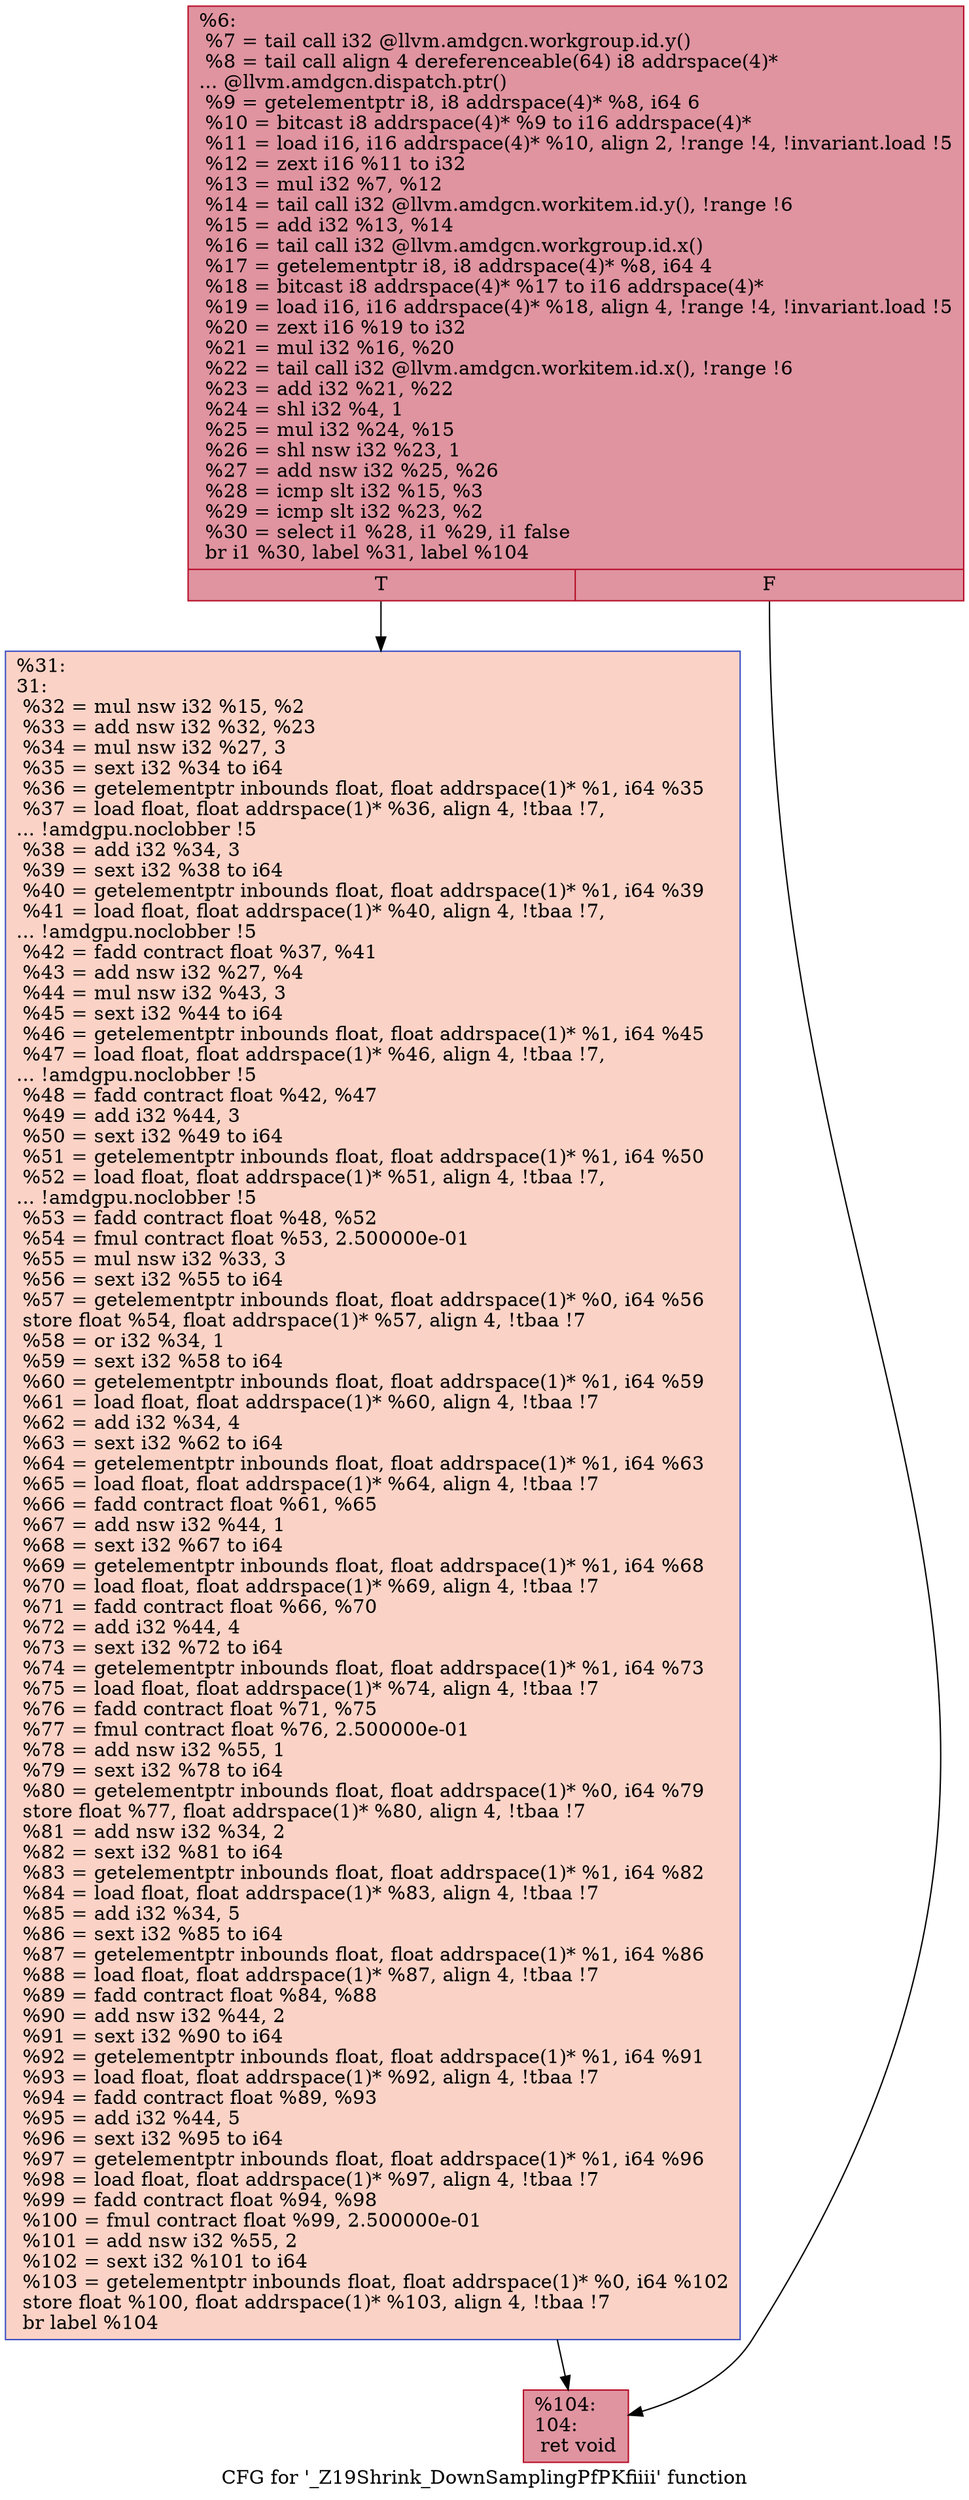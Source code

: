 digraph "CFG for '_Z19Shrink_DownSamplingPfPKfiiii' function" {
	label="CFG for '_Z19Shrink_DownSamplingPfPKfiiii' function";

	Node0x5fec030 [shape=record,color="#b70d28ff", style=filled, fillcolor="#b70d2870",label="{%6:\l  %7 = tail call i32 @llvm.amdgcn.workgroup.id.y()\l  %8 = tail call align 4 dereferenceable(64) i8 addrspace(4)*\l... @llvm.amdgcn.dispatch.ptr()\l  %9 = getelementptr i8, i8 addrspace(4)* %8, i64 6\l  %10 = bitcast i8 addrspace(4)* %9 to i16 addrspace(4)*\l  %11 = load i16, i16 addrspace(4)* %10, align 2, !range !4, !invariant.load !5\l  %12 = zext i16 %11 to i32\l  %13 = mul i32 %7, %12\l  %14 = tail call i32 @llvm.amdgcn.workitem.id.y(), !range !6\l  %15 = add i32 %13, %14\l  %16 = tail call i32 @llvm.amdgcn.workgroup.id.x()\l  %17 = getelementptr i8, i8 addrspace(4)* %8, i64 4\l  %18 = bitcast i8 addrspace(4)* %17 to i16 addrspace(4)*\l  %19 = load i16, i16 addrspace(4)* %18, align 4, !range !4, !invariant.load !5\l  %20 = zext i16 %19 to i32\l  %21 = mul i32 %16, %20\l  %22 = tail call i32 @llvm.amdgcn.workitem.id.x(), !range !6\l  %23 = add i32 %21, %22\l  %24 = shl i32 %4, 1\l  %25 = mul i32 %24, %15\l  %26 = shl nsw i32 %23, 1\l  %27 = add nsw i32 %25, %26\l  %28 = icmp slt i32 %15, %3\l  %29 = icmp slt i32 %23, %2\l  %30 = select i1 %28, i1 %29, i1 false\l  br i1 %30, label %31, label %104\l|{<s0>T|<s1>F}}"];
	Node0x5fec030:s0 -> Node0x5fefd60;
	Node0x5fec030:s1 -> Node0x5fefdf0;
	Node0x5fefd60 [shape=record,color="#3d50c3ff", style=filled, fillcolor="#f59c7d70",label="{%31:\l31:                                               \l  %32 = mul nsw i32 %15, %2\l  %33 = add nsw i32 %32, %23\l  %34 = mul nsw i32 %27, 3\l  %35 = sext i32 %34 to i64\l  %36 = getelementptr inbounds float, float addrspace(1)* %1, i64 %35\l  %37 = load float, float addrspace(1)* %36, align 4, !tbaa !7,\l... !amdgpu.noclobber !5\l  %38 = add i32 %34, 3\l  %39 = sext i32 %38 to i64\l  %40 = getelementptr inbounds float, float addrspace(1)* %1, i64 %39\l  %41 = load float, float addrspace(1)* %40, align 4, !tbaa !7,\l... !amdgpu.noclobber !5\l  %42 = fadd contract float %37, %41\l  %43 = add nsw i32 %27, %4\l  %44 = mul nsw i32 %43, 3\l  %45 = sext i32 %44 to i64\l  %46 = getelementptr inbounds float, float addrspace(1)* %1, i64 %45\l  %47 = load float, float addrspace(1)* %46, align 4, !tbaa !7,\l... !amdgpu.noclobber !5\l  %48 = fadd contract float %42, %47\l  %49 = add i32 %44, 3\l  %50 = sext i32 %49 to i64\l  %51 = getelementptr inbounds float, float addrspace(1)* %1, i64 %50\l  %52 = load float, float addrspace(1)* %51, align 4, !tbaa !7,\l... !amdgpu.noclobber !5\l  %53 = fadd contract float %48, %52\l  %54 = fmul contract float %53, 2.500000e-01\l  %55 = mul nsw i32 %33, 3\l  %56 = sext i32 %55 to i64\l  %57 = getelementptr inbounds float, float addrspace(1)* %0, i64 %56\l  store float %54, float addrspace(1)* %57, align 4, !tbaa !7\l  %58 = or i32 %34, 1\l  %59 = sext i32 %58 to i64\l  %60 = getelementptr inbounds float, float addrspace(1)* %1, i64 %59\l  %61 = load float, float addrspace(1)* %60, align 4, !tbaa !7\l  %62 = add i32 %34, 4\l  %63 = sext i32 %62 to i64\l  %64 = getelementptr inbounds float, float addrspace(1)* %1, i64 %63\l  %65 = load float, float addrspace(1)* %64, align 4, !tbaa !7\l  %66 = fadd contract float %61, %65\l  %67 = add nsw i32 %44, 1\l  %68 = sext i32 %67 to i64\l  %69 = getelementptr inbounds float, float addrspace(1)* %1, i64 %68\l  %70 = load float, float addrspace(1)* %69, align 4, !tbaa !7\l  %71 = fadd contract float %66, %70\l  %72 = add i32 %44, 4\l  %73 = sext i32 %72 to i64\l  %74 = getelementptr inbounds float, float addrspace(1)* %1, i64 %73\l  %75 = load float, float addrspace(1)* %74, align 4, !tbaa !7\l  %76 = fadd contract float %71, %75\l  %77 = fmul contract float %76, 2.500000e-01\l  %78 = add nsw i32 %55, 1\l  %79 = sext i32 %78 to i64\l  %80 = getelementptr inbounds float, float addrspace(1)* %0, i64 %79\l  store float %77, float addrspace(1)* %80, align 4, !tbaa !7\l  %81 = add nsw i32 %34, 2\l  %82 = sext i32 %81 to i64\l  %83 = getelementptr inbounds float, float addrspace(1)* %1, i64 %82\l  %84 = load float, float addrspace(1)* %83, align 4, !tbaa !7\l  %85 = add i32 %34, 5\l  %86 = sext i32 %85 to i64\l  %87 = getelementptr inbounds float, float addrspace(1)* %1, i64 %86\l  %88 = load float, float addrspace(1)* %87, align 4, !tbaa !7\l  %89 = fadd contract float %84, %88\l  %90 = add nsw i32 %44, 2\l  %91 = sext i32 %90 to i64\l  %92 = getelementptr inbounds float, float addrspace(1)* %1, i64 %91\l  %93 = load float, float addrspace(1)* %92, align 4, !tbaa !7\l  %94 = fadd contract float %89, %93\l  %95 = add i32 %44, 5\l  %96 = sext i32 %95 to i64\l  %97 = getelementptr inbounds float, float addrspace(1)* %1, i64 %96\l  %98 = load float, float addrspace(1)* %97, align 4, !tbaa !7\l  %99 = fadd contract float %94, %98\l  %100 = fmul contract float %99, 2.500000e-01\l  %101 = add nsw i32 %55, 2\l  %102 = sext i32 %101 to i64\l  %103 = getelementptr inbounds float, float addrspace(1)* %0, i64 %102\l  store float %100, float addrspace(1)* %103, align 4, !tbaa !7\l  br label %104\l}"];
	Node0x5fefd60 -> Node0x5fefdf0;
	Node0x5fefdf0 [shape=record,color="#b70d28ff", style=filled, fillcolor="#b70d2870",label="{%104:\l104:                                              \l  ret void\l}"];
}
